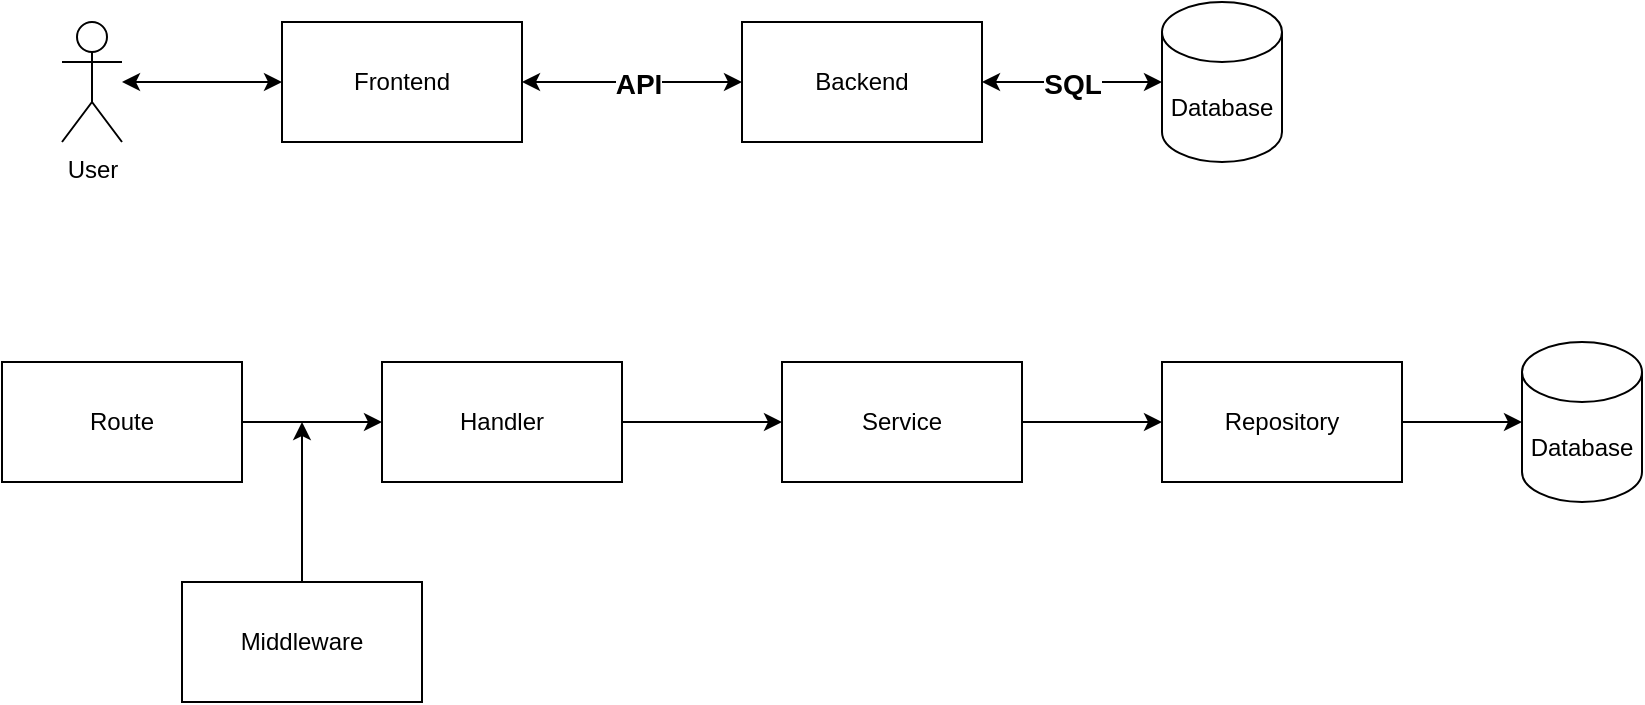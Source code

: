 <mxfile version="21.6.6" type="github">
  <diagram name="Page-1" id="ShBxXhCaqOHnHYrayNLr">
    <mxGraphModel dx="880" dy="446" grid="1" gridSize="10" guides="1" tooltips="1" connect="1" arrows="1" fold="1" page="1" pageScale="1" pageWidth="850" pageHeight="1100" math="0" shadow="0">
      <root>
        <mxCell id="0" />
        <mxCell id="1" parent="0" />
        <mxCell id="1c0uXx84hDJ5PSg2ugaE-1" value="Frontend" style="rounded=0;whiteSpace=wrap;html=1;" vertex="1" parent="1">
          <mxGeometry x="160" y="140" width="120" height="60" as="geometry" />
        </mxCell>
        <mxCell id="1c0uXx84hDJ5PSg2ugaE-2" value="User" style="shape=umlActor;verticalLabelPosition=bottom;verticalAlign=top;html=1;outlineConnect=0;" vertex="1" parent="1">
          <mxGeometry x="50" y="140" width="30" height="60" as="geometry" />
        </mxCell>
        <mxCell id="1c0uXx84hDJ5PSg2ugaE-3" value="Backend" style="rounded=0;whiteSpace=wrap;html=1;" vertex="1" parent="1">
          <mxGeometry x="390" y="140" width="120" height="60" as="geometry" />
        </mxCell>
        <mxCell id="1c0uXx84hDJ5PSg2ugaE-4" value="Database" style="shape=cylinder3;whiteSpace=wrap;html=1;boundedLbl=1;backgroundOutline=1;size=15;" vertex="1" parent="1">
          <mxGeometry x="600" y="130" width="60" height="80" as="geometry" />
        </mxCell>
        <mxCell id="1c0uXx84hDJ5PSg2ugaE-5" value="" style="endArrow=classic;startArrow=classic;html=1;rounded=0;exitX=1;exitY=0.5;exitDx=0;exitDy=0;entryX=0;entryY=0.5;entryDx=0;entryDy=0;" edge="1" parent="1" source="1c0uXx84hDJ5PSg2ugaE-1" target="1c0uXx84hDJ5PSg2ugaE-3">
          <mxGeometry width="50" height="50" relative="1" as="geometry">
            <mxPoint x="400" y="260" as="sourcePoint" />
            <mxPoint x="450" y="210" as="targetPoint" />
          </mxGeometry>
        </mxCell>
        <mxCell id="1c0uXx84hDJ5PSg2ugaE-6" value="&lt;b&gt;&lt;font style=&quot;font-size: 14px;&quot;&gt;API&lt;/font&gt;&lt;/b&gt;" style="edgeLabel;html=1;align=center;verticalAlign=middle;resizable=0;points=[];" vertex="1" connectable="0" parent="1c0uXx84hDJ5PSg2ugaE-5">
          <mxGeometry x="0.046" y="-1" relative="1" as="geometry">
            <mxPoint as="offset" />
          </mxGeometry>
        </mxCell>
        <mxCell id="1c0uXx84hDJ5PSg2ugaE-7" value="" style="endArrow=classic;startArrow=classic;html=1;rounded=0;exitX=1;exitY=0.5;exitDx=0;exitDy=0;entryX=0;entryY=0.5;entryDx=0;entryDy=0;entryPerimeter=0;" edge="1" parent="1" source="1c0uXx84hDJ5PSg2ugaE-3" target="1c0uXx84hDJ5PSg2ugaE-4">
          <mxGeometry width="50" height="50" relative="1" as="geometry">
            <mxPoint x="400" y="260" as="sourcePoint" />
            <mxPoint x="450" y="210" as="targetPoint" />
          </mxGeometry>
        </mxCell>
        <mxCell id="1c0uXx84hDJ5PSg2ugaE-8" value="&lt;b&gt;&lt;font style=&quot;font-size: 14px;&quot;&gt;SQL&lt;/font&gt;&lt;/b&gt;" style="edgeLabel;html=1;align=center;verticalAlign=middle;resizable=0;points=[];" vertex="1" connectable="0" parent="1c0uXx84hDJ5PSg2ugaE-7">
          <mxGeometry y="-1" relative="1" as="geometry">
            <mxPoint as="offset" />
          </mxGeometry>
        </mxCell>
        <mxCell id="1c0uXx84hDJ5PSg2ugaE-9" value="" style="endArrow=classic;startArrow=classic;html=1;rounded=0;entryX=0;entryY=0.5;entryDx=0;entryDy=0;" edge="1" parent="1" source="1c0uXx84hDJ5PSg2ugaE-2" target="1c0uXx84hDJ5PSg2ugaE-1">
          <mxGeometry width="50" height="50" relative="1" as="geometry">
            <mxPoint x="400" y="260" as="sourcePoint" />
            <mxPoint x="450" y="210" as="targetPoint" />
          </mxGeometry>
        </mxCell>
        <mxCell id="1c0uXx84hDJ5PSg2ugaE-20" style="edgeStyle=orthogonalEdgeStyle;rounded=0;orthogonalLoop=1;jettySize=auto;html=1;exitX=1;exitY=0.5;exitDx=0;exitDy=0;entryX=0;entryY=0.5;entryDx=0;entryDy=0;" edge="1" parent="1" source="1c0uXx84hDJ5PSg2ugaE-11" target="1c0uXx84hDJ5PSg2ugaE-13">
          <mxGeometry relative="1" as="geometry" />
        </mxCell>
        <mxCell id="1c0uXx84hDJ5PSg2ugaE-11" value="Handler" style="rounded=0;whiteSpace=wrap;html=1;" vertex="1" parent="1">
          <mxGeometry x="210" y="310" width="120" height="60" as="geometry" />
        </mxCell>
        <mxCell id="1c0uXx84hDJ5PSg2ugaE-19" style="edgeStyle=orthogonalEdgeStyle;rounded=0;orthogonalLoop=1;jettySize=auto;html=1;exitX=1;exitY=0.5;exitDx=0;exitDy=0;entryX=0;entryY=0.5;entryDx=0;entryDy=0;" edge="1" parent="1" source="1c0uXx84hDJ5PSg2ugaE-12" target="1c0uXx84hDJ5PSg2ugaE-11">
          <mxGeometry relative="1" as="geometry" />
        </mxCell>
        <mxCell id="1c0uXx84hDJ5PSg2ugaE-12" value="Route" style="rounded=0;whiteSpace=wrap;html=1;" vertex="1" parent="1">
          <mxGeometry x="20" y="310" width="120" height="60" as="geometry" />
        </mxCell>
        <mxCell id="1c0uXx84hDJ5PSg2ugaE-21" style="edgeStyle=orthogonalEdgeStyle;rounded=0;orthogonalLoop=1;jettySize=auto;html=1;exitX=1;exitY=0.5;exitDx=0;exitDy=0;entryX=0;entryY=0.5;entryDx=0;entryDy=0;" edge="1" parent="1" source="1c0uXx84hDJ5PSg2ugaE-13" target="1c0uXx84hDJ5PSg2ugaE-15">
          <mxGeometry relative="1" as="geometry" />
        </mxCell>
        <mxCell id="1c0uXx84hDJ5PSg2ugaE-13" value="Service" style="rounded=0;whiteSpace=wrap;html=1;" vertex="1" parent="1">
          <mxGeometry x="410" y="310" width="120" height="60" as="geometry" />
        </mxCell>
        <mxCell id="1c0uXx84hDJ5PSg2ugaE-24" style="edgeStyle=orthogonalEdgeStyle;rounded=0;orthogonalLoop=1;jettySize=auto;html=1;exitX=0.5;exitY=0;exitDx=0;exitDy=0;" edge="1" parent="1" source="1c0uXx84hDJ5PSg2ugaE-14">
          <mxGeometry relative="1" as="geometry">
            <mxPoint x="170" y="340" as="targetPoint" />
          </mxGeometry>
        </mxCell>
        <mxCell id="1c0uXx84hDJ5PSg2ugaE-14" value="Middleware" style="rounded=0;whiteSpace=wrap;html=1;" vertex="1" parent="1">
          <mxGeometry x="110" y="420" width="120" height="60" as="geometry" />
        </mxCell>
        <mxCell id="1c0uXx84hDJ5PSg2ugaE-22" style="edgeStyle=orthogonalEdgeStyle;rounded=0;orthogonalLoop=1;jettySize=auto;html=1;exitX=1;exitY=0.5;exitDx=0;exitDy=0;entryX=0;entryY=0.5;entryDx=0;entryDy=0;entryPerimeter=0;" edge="1" parent="1" source="1c0uXx84hDJ5PSg2ugaE-15" target="1c0uXx84hDJ5PSg2ugaE-18">
          <mxGeometry relative="1" as="geometry" />
        </mxCell>
        <mxCell id="1c0uXx84hDJ5PSg2ugaE-15" value="Repository" style="rounded=0;whiteSpace=wrap;html=1;" vertex="1" parent="1">
          <mxGeometry x="600" y="310" width="120" height="60" as="geometry" />
        </mxCell>
        <mxCell id="1c0uXx84hDJ5PSg2ugaE-18" value="Database" style="shape=cylinder3;whiteSpace=wrap;html=1;boundedLbl=1;backgroundOutline=1;size=15;" vertex="1" parent="1">
          <mxGeometry x="780" y="300" width="60" height="80" as="geometry" />
        </mxCell>
      </root>
    </mxGraphModel>
  </diagram>
</mxfile>
